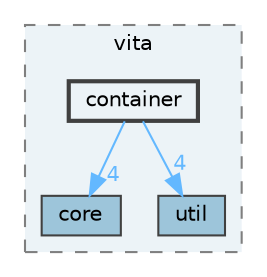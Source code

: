 digraph "inc/vita/container"
{
 // LATEX_PDF_SIZE
  bgcolor="transparent";
  edge [fontname=Helvetica,fontsize=10,labelfontname=Helvetica,labelfontsize=10];
  node [fontname=Helvetica,fontsize=10,shape=box,height=0.2,width=0.4];
  compound=true
  subgraph clusterdir_d3b70d838b3edc6cd94e00f363b2919c {
    graph [ bgcolor="#ecf3f7", pencolor="grey50", label="vita", fontname=Helvetica,fontsize=10 style="filled,dashed", URL="dir_d3b70d838b3edc6cd94e00f363b2919c.html",tooltip=""]
  dir_003e56fe13d8c091d04afdc7d84e4e69 [label="core", fillcolor="#9dc5da", color="grey25", style="filled", URL="dir_003e56fe13d8c091d04afdc7d84e4e69.html",tooltip=""];
  dir_e3df6b7065603e15dd80218d83a6abc4 [label="util", fillcolor="#9dc5da", color="grey25", style="filled", URL="dir_e3df6b7065603e15dd80218d83a6abc4.html",tooltip=""];
  dir_c17e7b1b5044b70ced4243638bd55c1f [label="container", fillcolor="#ecf3f7", color="grey25", style="filled,bold", URL="dir_c17e7b1b5044b70ced4243638bd55c1f.html",tooltip=""];
  }
  dir_c17e7b1b5044b70ced4243638bd55c1f->dir_003e56fe13d8c091d04afdc7d84e4e69 [headlabel="4", labeldistance=1.5 headhref="dir_000001_000002.html" color="steelblue1" fontcolor="steelblue1"];
  dir_c17e7b1b5044b70ced4243638bd55c1f->dir_e3df6b7065603e15dd80218d83a6abc4 [headlabel="4", labeldistance=1.5 headhref="dir_000001_000006.html" color="steelblue1" fontcolor="steelblue1"];
}
